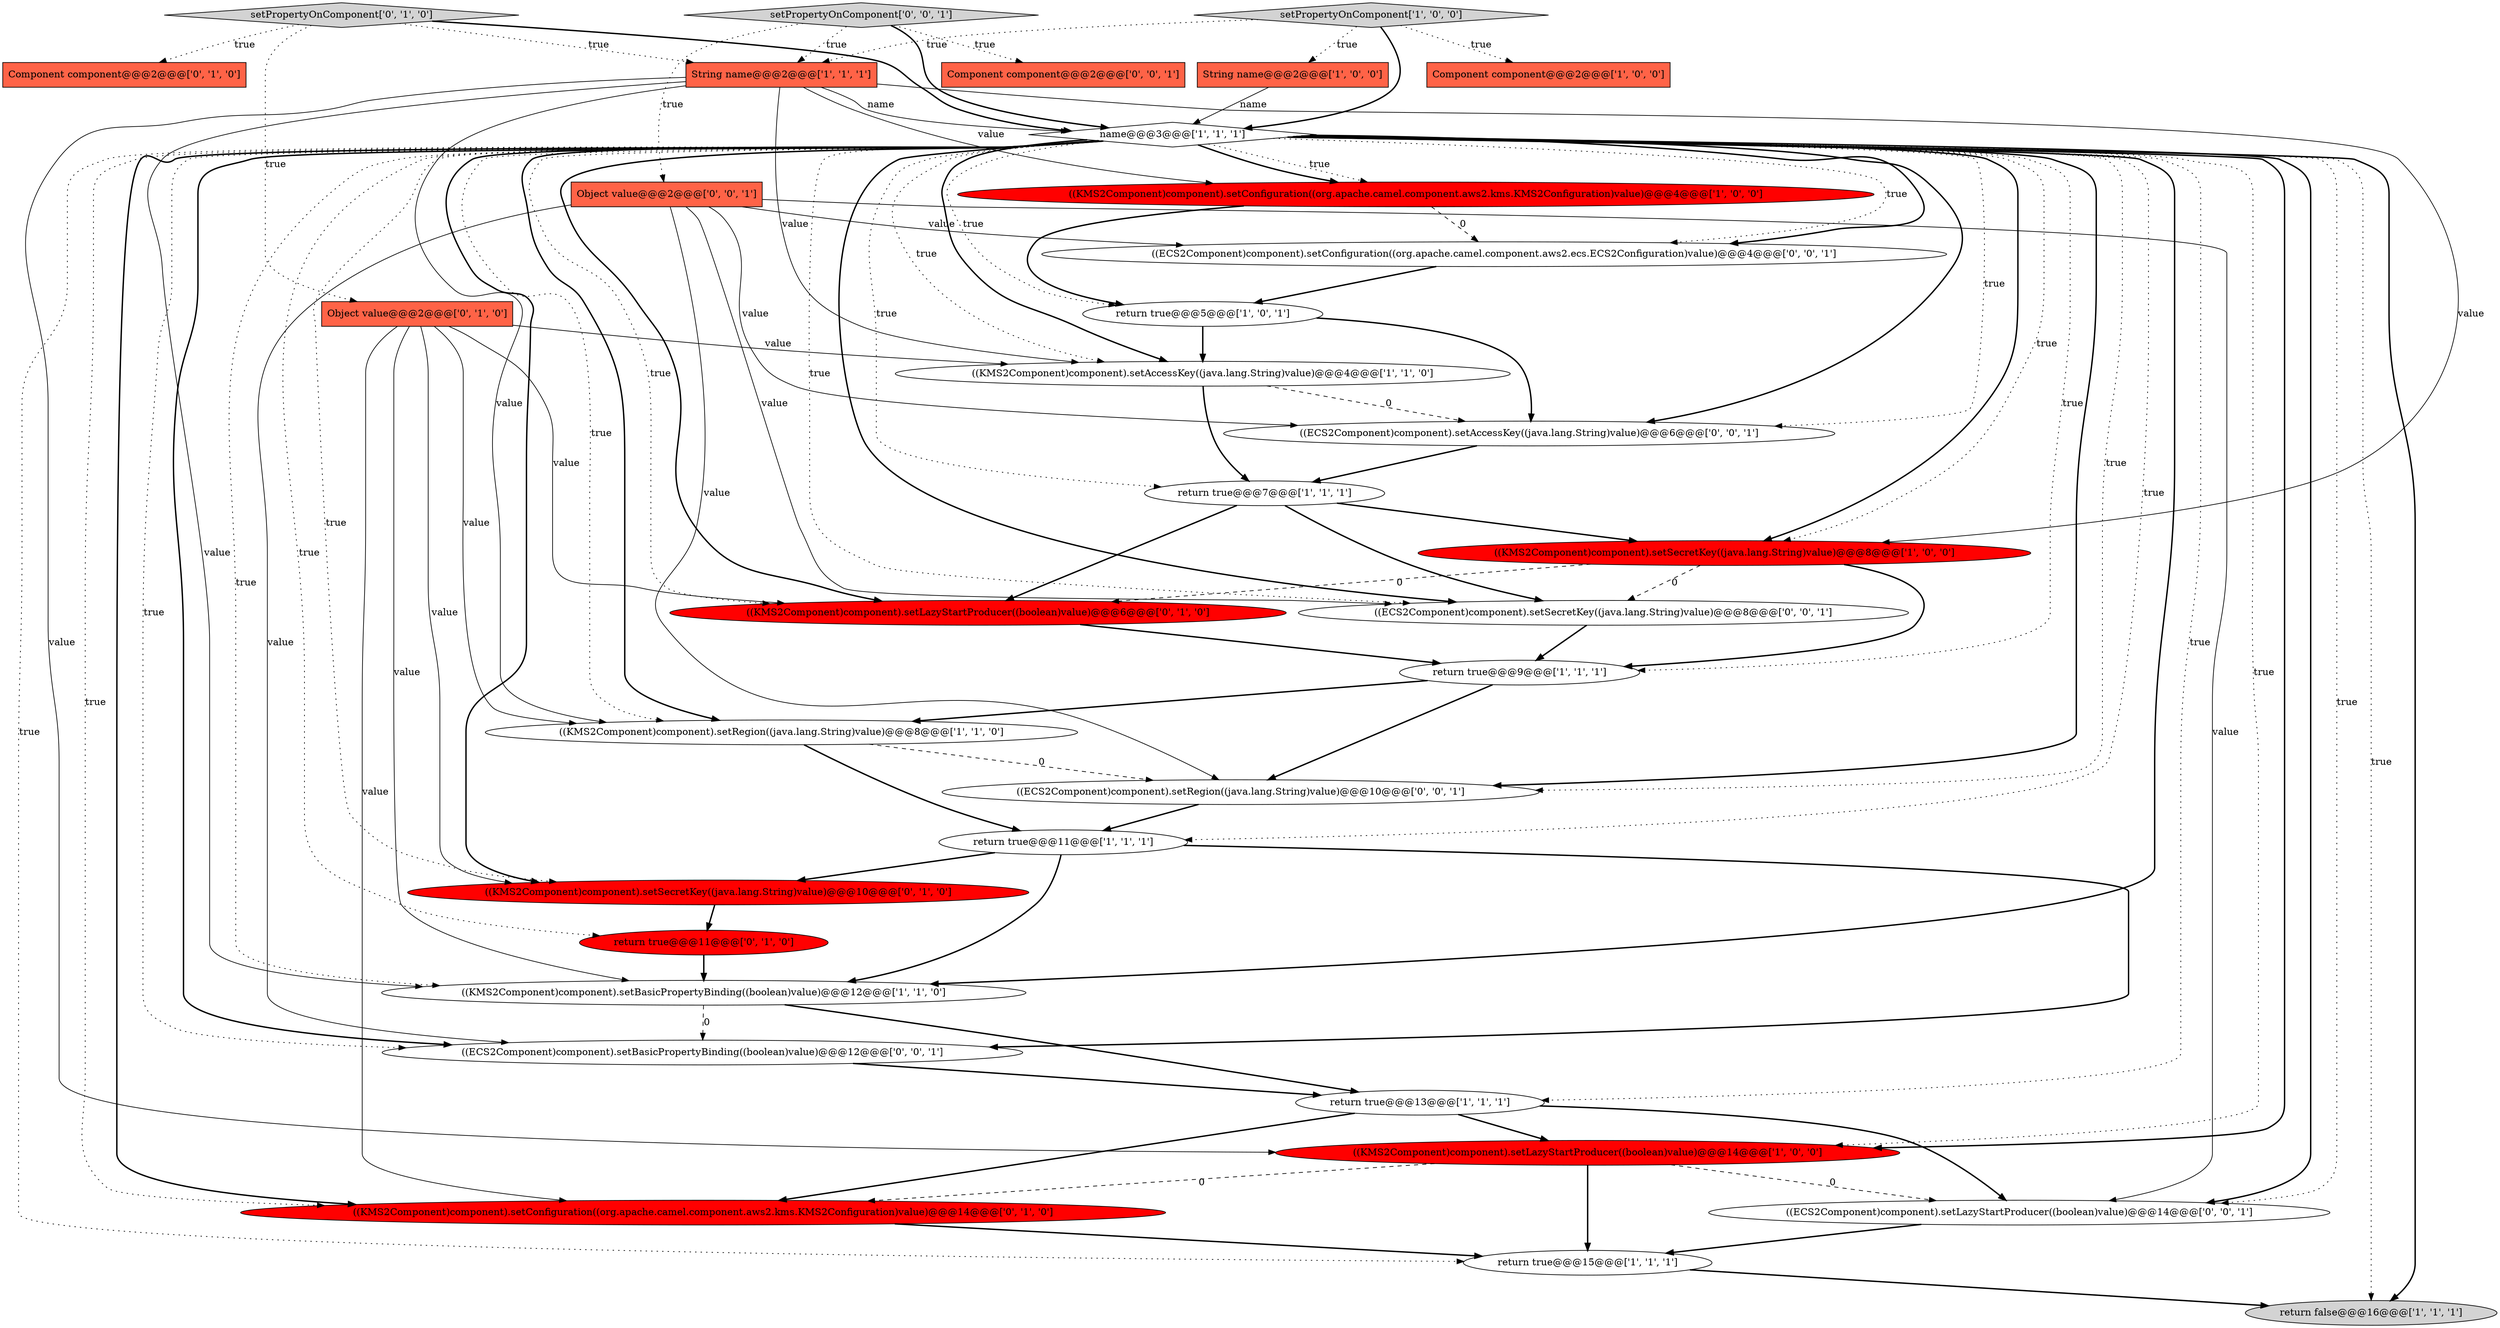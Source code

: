 digraph {
0 [style = filled, label = "return true@@@15@@@['1', '1', '1']", fillcolor = white, shape = ellipse image = "AAA0AAABBB1BBB"];
4 [style = filled, label = "((KMS2Component)component).setBasicPropertyBinding((boolean)value)@@@12@@@['1', '1', '0']", fillcolor = white, shape = ellipse image = "AAA0AAABBB1BBB"];
5 [style = filled, label = "((KMS2Component)component).setConfiguration((org.apache.camel.component.aws2.kms.KMS2Configuration)value)@@@4@@@['1', '0', '0']", fillcolor = red, shape = ellipse image = "AAA1AAABBB1BBB"];
19 [style = filled, label = "return true@@@11@@@['0', '1', '0']", fillcolor = red, shape = ellipse image = "AAA1AAABBB2BBB"];
6 [style = filled, label = "String name@@@2@@@['1', '0', '0']", fillcolor = tomato, shape = box image = "AAA0AAABBB1BBB"];
22 [style = filled, label = "setPropertyOnComponent['0', '1', '0']", fillcolor = lightgray, shape = diamond image = "AAA0AAABBB2BBB"];
9 [style = filled, label = "setPropertyOnComponent['1', '0', '0']", fillcolor = lightgray, shape = diamond image = "AAA0AAABBB1BBB"];
31 [style = filled, label = "((ECS2Component)component).setRegion((java.lang.String)value)@@@10@@@['0', '0', '1']", fillcolor = white, shape = ellipse image = "AAA0AAABBB3BBB"];
32 [style = filled, label = "((ECS2Component)component).setLazyStartProducer((boolean)value)@@@14@@@['0', '0', '1']", fillcolor = white, shape = ellipse image = "AAA0AAABBB3BBB"];
14 [style = filled, label = "return true@@@7@@@['1', '1', '1']", fillcolor = white, shape = ellipse image = "AAA0AAABBB1BBB"];
12 [style = filled, label = "return true@@@13@@@['1', '1', '1']", fillcolor = white, shape = ellipse image = "AAA0AAABBB1BBB"];
21 [style = filled, label = "Object value@@@2@@@['0', '1', '0']", fillcolor = tomato, shape = box image = "AAA0AAABBB2BBB"];
24 [style = filled, label = "((KMS2Component)component).setConfiguration((org.apache.camel.component.aws2.kms.KMS2Configuration)value)@@@14@@@['0', '1', '0']", fillcolor = red, shape = ellipse image = "AAA1AAABBB2BBB"];
8 [style = filled, label = "return true@@@9@@@['1', '1', '1']", fillcolor = white, shape = ellipse image = "AAA0AAABBB1BBB"];
20 [style = filled, label = "((KMS2Component)component).setLazyStartProducer((boolean)value)@@@6@@@['0', '1', '0']", fillcolor = red, shape = ellipse image = "AAA1AAABBB2BBB"];
29 [style = filled, label = "Component component@@@2@@@['0', '0', '1']", fillcolor = tomato, shape = box image = "AAA0AAABBB3BBB"];
11 [style = filled, label = "return true@@@5@@@['1', '0', '1']", fillcolor = white, shape = ellipse image = "AAA0AAABBB1BBB"];
17 [style = filled, label = "((KMS2Component)component).setLazyStartProducer((boolean)value)@@@14@@@['1', '0', '0']", fillcolor = red, shape = ellipse image = "AAA1AAABBB1BBB"];
18 [style = filled, label = "Component component@@@2@@@['0', '1', '0']", fillcolor = tomato, shape = box image = "AAA0AAABBB2BBB"];
3 [style = filled, label = "Component component@@@2@@@['1', '0', '0']", fillcolor = tomato, shape = box image = "AAA0AAABBB1BBB"];
30 [style = filled, label = "((ECS2Component)component).setBasicPropertyBinding((boolean)value)@@@12@@@['0', '0', '1']", fillcolor = white, shape = ellipse image = "AAA0AAABBB3BBB"];
26 [style = filled, label = "Object value@@@2@@@['0', '0', '1']", fillcolor = tomato, shape = box image = "AAA0AAABBB3BBB"];
27 [style = filled, label = "((ECS2Component)component).setSecretKey((java.lang.String)value)@@@8@@@['0', '0', '1']", fillcolor = white, shape = ellipse image = "AAA0AAABBB3BBB"];
16 [style = filled, label = "return false@@@16@@@['1', '1', '1']", fillcolor = lightgray, shape = ellipse image = "AAA0AAABBB1BBB"];
7 [style = filled, label = "String name@@@2@@@['1', '1', '1']", fillcolor = tomato, shape = box image = "AAA0AAABBB1BBB"];
25 [style = filled, label = "setPropertyOnComponent['0', '0', '1']", fillcolor = lightgray, shape = diamond image = "AAA0AAABBB3BBB"];
1 [style = filled, label = "((KMS2Component)component).setAccessKey((java.lang.String)value)@@@4@@@['1', '1', '0']", fillcolor = white, shape = ellipse image = "AAA0AAABBB1BBB"];
28 [style = filled, label = "((ECS2Component)component).setAccessKey((java.lang.String)value)@@@6@@@['0', '0', '1']", fillcolor = white, shape = ellipse image = "AAA0AAABBB3BBB"];
33 [style = filled, label = "((ECS2Component)component).setConfiguration((org.apache.camel.component.aws2.ecs.ECS2Configuration)value)@@@4@@@['0', '0', '1']", fillcolor = white, shape = ellipse image = "AAA0AAABBB3BBB"];
10 [style = filled, label = "return true@@@11@@@['1', '1', '1']", fillcolor = white, shape = ellipse image = "AAA0AAABBB1BBB"];
13 [style = filled, label = "((KMS2Component)component).setSecretKey((java.lang.String)value)@@@8@@@['1', '0', '0']", fillcolor = red, shape = ellipse image = "AAA1AAABBB1BBB"];
15 [style = filled, label = "name@@@3@@@['1', '1', '1']", fillcolor = white, shape = diamond image = "AAA0AAABBB1BBB"];
23 [style = filled, label = "((KMS2Component)component).setSecretKey((java.lang.String)value)@@@10@@@['0', '1', '0']", fillcolor = red, shape = ellipse image = "AAA1AAABBB2BBB"];
2 [style = filled, label = "((KMS2Component)component).setRegion((java.lang.String)value)@@@8@@@['1', '1', '0']", fillcolor = white, shape = ellipse image = "AAA0AAABBB1BBB"];
21->2 [style = solid, label="value"];
22->15 [style = bold, label=""];
17->24 [style = dashed, label="0"];
7->17 [style = solid, label="value"];
13->20 [style = dashed, label="0"];
15->31 [style = dotted, label="true"];
32->0 [style = bold, label=""];
21->20 [style = solid, label="value"];
26->27 [style = solid, label="value"];
4->30 [style = dashed, label="0"];
15->20 [style = dotted, label="true"];
15->33 [style = dotted, label="true"];
25->29 [style = dotted, label="true"];
28->14 [style = bold, label=""];
15->30 [style = dotted, label="true"];
33->11 [style = bold, label=""];
15->17 [style = bold, label=""];
7->13 [style = solid, label="value"];
15->8 [style = dotted, label="true"];
15->20 [style = bold, label=""];
25->15 [style = bold, label=""];
14->20 [style = bold, label=""];
26->33 [style = solid, label="value"];
11->28 [style = bold, label=""];
15->13 [style = bold, label=""];
24->0 [style = bold, label=""];
15->24 [style = dotted, label="true"];
15->2 [style = dotted, label="true"];
22->7 [style = dotted, label="true"];
15->10 [style = dotted, label="true"];
15->14 [style = dotted, label="true"];
15->16 [style = dotted, label="true"];
15->27 [style = dotted, label="true"];
15->13 [style = dotted, label="true"];
15->17 [style = dotted, label="true"];
20->8 [style = bold, label=""];
15->31 [style = bold, label=""];
21->23 [style = solid, label="value"];
5->33 [style = dashed, label="0"];
15->12 [style = dotted, label="true"];
5->11 [style = bold, label=""];
27->8 [style = bold, label=""];
25->26 [style = dotted, label="true"];
9->3 [style = dotted, label="true"];
15->33 [style = bold, label=""];
15->5 [style = dotted, label="true"];
22->21 [style = dotted, label="true"];
0->16 [style = bold, label=""];
22->18 [style = dotted, label="true"];
26->30 [style = solid, label="value"];
8->31 [style = bold, label=""];
12->17 [style = bold, label=""];
12->32 [style = bold, label=""];
12->24 [style = bold, label=""];
1->28 [style = dashed, label="0"];
2->10 [style = bold, label=""];
15->0 [style = dotted, label="true"];
25->7 [style = dotted, label="true"];
15->32 [style = dotted, label="true"];
26->31 [style = solid, label="value"];
15->28 [style = dotted, label="true"];
30->12 [style = bold, label=""];
17->0 [style = bold, label=""];
13->27 [style = dashed, label="0"];
8->2 [style = bold, label=""];
15->28 [style = bold, label=""];
7->4 [style = solid, label="value"];
7->2 [style = solid, label="value"];
10->23 [style = bold, label=""];
31->10 [style = bold, label=""];
23->19 [style = bold, label=""];
15->11 [style = dotted, label="true"];
4->12 [style = bold, label=""];
14->27 [style = bold, label=""];
14->13 [style = bold, label=""];
21->24 [style = solid, label="value"];
9->7 [style = dotted, label="true"];
15->23 [style = dotted, label="true"];
21->1 [style = solid, label="value"];
26->32 [style = solid, label="value"];
21->4 [style = solid, label="value"];
10->30 [style = bold, label=""];
7->1 [style = solid, label="value"];
15->1 [style = bold, label=""];
15->23 [style = bold, label=""];
15->2 [style = bold, label=""];
7->15 [style = solid, label="name"];
26->28 [style = solid, label="value"];
11->1 [style = bold, label=""];
17->32 [style = dashed, label="0"];
15->30 [style = bold, label=""];
9->6 [style = dotted, label="true"];
15->16 [style = bold, label=""];
15->4 [style = dotted, label="true"];
15->5 [style = bold, label=""];
2->31 [style = dashed, label="0"];
6->15 [style = solid, label="name"];
15->19 [style = dotted, label="true"];
15->1 [style = dotted, label="true"];
9->15 [style = bold, label=""];
7->5 [style = solid, label="value"];
15->24 [style = bold, label=""];
15->4 [style = bold, label=""];
10->4 [style = bold, label=""];
1->14 [style = bold, label=""];
19->4 [style = bold, label=""];
13->8 [style = bold, label=""];
15->32 [style = bold, label=""];
15->27 [style = bold, label=""];
}
